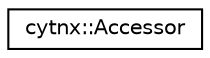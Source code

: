 digraph "Graphical Class Hierarchy"
{
  edge [fontname="Helvetica",fontsize="10",labelfontname="Helvetica",labelfontsize="10"];
  node [fontname="Helvetica",fontsize="10",shape=record];
  rankdir="LR";
  Node0 [label="cytnx::Accessor",height=0.2,width=0.4,color="black", fillcolor="white", style="filled",URL="$classcytnx_1_1Accessor.html",tooltip="object that mimic the python slice to access elements in C++ [this is for c++ API only]..."];
}
